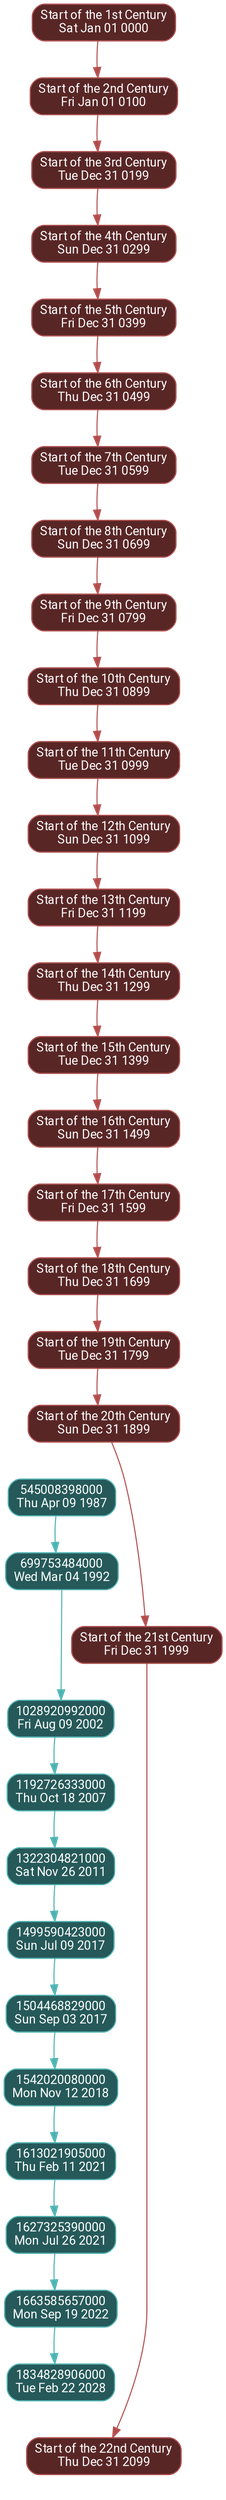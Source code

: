 digraph timeline {
    node [fontname="Segoe UI,Roboto,Oxygen-Sans,Ubuntu,Cantarell,Helvetica Neue,sans-serif"; fontsize="12";];
    edge [fontname="Segoe UI,Roboto,Oxygen-Sans,Ubuntu,Cantarell,Helvetica Neue,sans-serif"; fontsize="12";];
    bgcolor="transparent";
    comment=" ";
    fontname="Segoe UI,Roboto,Oxygen-Sans,Ubuntu,Cantarell,Helvetica Neue,sans-serif";
    fontsize="12";
    label=" ";
    rankdir="TD";
    ranksep="0.5";
    tooltip=" ";
    1 [class="ted2546d8e4fa6648"; color="#B24C4CFF"; fillcolor="#592626FF"; fontcolor="#FFFFFFFF"; id="Z0000-01-01-0"; label=<Start of the 1st Century<BR ALIGN="CENTER"/>Sat Jan 01 0000>; penwidth="1"; shape="box"; style="solid,rounded,filled"; tooltip="-1988y -215d -23h -13m -18s since Thu Apr 09 1987\n2026y 292d ago"; ts="-62167219200000";];
    2 [class="ted2546d8e4fa6648"; color="#B24C4CFF"; fillcolor="#592626FF"; fontcolor="#FFFFFFFF"; id="Z0100-01-01-0"; label=<Start of the 2nd Century<BR ALIGN="CENTER"/>Fri Jan 01 0100>; penwidth="1"; shape="box"; style="solid,rounded,filled"; tooltip="-1888y -190d -23h -13m -18s since Thu Apr 09 1987\n1926y 267d ago"; ts="-59011459200000";];
    3 [class="ted2546d8e4fa6648"; color="#B24C4CFF"; fillcolor="#592626FF"; fontcolor="#FFFFFFFF"; id="Z0199-12-31-0"; label=<Start of the 3rd Century<BR ALIGN="CENTER"/>Tue Dec 31 0199>; penwidth="1"; shape="box"; style="solid,rounded,filled"; tooltip="-1788y -167d -23h -13m -18s since Thu Apr 09 1987\n1826y 244d ago"; ts="-55855872000000";];
    4 [class="ted2546d8e4fa6648"; color="#B24C4CFF"; fillcolor="#592626FF"; fontcolor="#FFFFFFFF"; id="Z0299-12-31-0"; label=<Start of the 4th Century<BR ALIGN="CENTER"/>Sun Dec 31 0299>; penwidth="1"; shape="box"; style="solid,rounded,filled"; tooltip="-1688y -143d -23h -13m -18s since Thu Apr 09 1987\n1726y 220d ago"; ts="-52700198400000";];
    5 [class="ted2546d8e4fa6648"; color="#B24C4CFF"; fillcolor="#592626FF"; fontcolor="#FFFFFFFF"; id="Z0399-12-31-0"; label=<Start of the 5th Century<BR ALIGN="CENTER"/>Fri Dec 31 0399>; penwidth="1"; shape="box"; style="solid,rounded,filled"; tooltip="-1588y -119d -23h -13m -18s since Thu Apr 09 1987\n1626y 196d ago"; ts="-49544524800000";];
    6 [class="ted2546d8e4fa6648"; color="#B24C4CFF"; fillcolor="#592626FF"; fontcolor="#FFFFFFFF"; id="Z0499-12-31-0"; label=<Start of the 6th Century<BR ALIGN="CENTER"/>Thu Dec 31 0499>; penwidth="1"; shape="box"; style="solid,rounded,filled"; tooltip="-1488y -94d -23h -13m -18s since Thu Apr 09 1987\n1526y 171d ago"; ts="-46388764800000";];
    7 [class="ted2546d8e4fa6648"; color="#B24C4CFF"; fillcolor="#592626FF"; fontcolor="#FFFFFFFF"; id="Z0599-12-31-0"; label=<Start of the 7th Century<BR ALIGN="CENTER"/>Tue Dec 31 0599>; penwidth="1"; shape="box"; style="solid,rounded,filled"; tooltip="-1388y -70d -23h -13m -18s since Thu Apr 09 1987\n1426y 147d ago"; ts="-43233091200000";];
    8 [class="ted2546d8e4fa6648"; color="#B24C4CFF"; fillcolor="#592626FF"; fontcolor="#FFFFFFFF"; id="Z0699-12-31-0"; label=<Start of the 8th Century<BR ALIGN="CENTER"/>Sun Dec 31 0699>; penwidth="1"; shape="box"; style="solid,rounded,filled"; tooltip="-1288y -46d -23h -13m -18s since Thu Apr 09 1987\n1326y 123d ago"; ts="-40077417600000";];
    9 [class="ted2546d8e4fa6648"; color="#B24C4CFF"; fillcolor="#592626FF"; fontcolor="#FFFFFFFF"; id="Z0799-12-31-0"; label=<Start of the 9th Century<BR ALIGN="CENTER"/>Fri Dec 31 0799>; penwidth="1"; shape="box"; style="solid,rounded,filled"; tooltip="-1188y -22d -23h -13m -18s since Thu Apr 09 1987\n1226y 99d ago"; ts="-36921744000000";];
    10 [class="ted2546d8e4fa6648"; color="#B24C4CFF"; fillcolor="#592626FF"; fontcolor="#FFFFFFFF"; id="Z0899-12-31-0"; label=<Start of the 10th Century<BR ALIGN="CENTER"/>Thu Dec 31 0899>; penwidth="1"; shape="box"; style="solid,rounded,filled"; tooltip="-1087y -362d -23h -13m -18s since Thu Apr 09 1987\n1126y 74d ago"; ts="-33765984000000";];
    11 [class="ted2546d8e4fa6648"; color="#B24C4CFF"; fillcolor="#592626FF"; fontcolor="#FFFFFFFF"; id="Z0999-12-31-0"; label=<Start of the 11th Century<BR ALIGN="CENTER"/>Tue Dec 31 0999>; penwidth="1"; shape="box"; style="solid,rounded,filled"; tooltip="-987y -338d -23h -13m -18s since Thu Apr 09 1987\n1026y 50d ago"; ts="-30610310400000";];
    12 [class="ted2546d8e4fa6648"; color="#B24C4CFF"; fillcolor="#592626FF"; fontcolor="#FFFFFFFF"; id="Z1099-12-31-0"; label=<Start of the 12th Century<BR ALIGN="CENTER"/>Sun Dec 31 1099>; penwidth="1"; shape="box"; style="solid,rounded,filled"; tooltip="-887y -314d -23h -13m -18s since Thu Apr 09 1987\n926y 26d ago"; ts="-27454636800000";];
    13 [class="ted2546d8e4fa6648"; color="#B24C4CFF"; fillcolor="#592626FF"; fontcolor="#FFFFFFFF"; id="Z1199-12-31-0"; label=<Start of the 13th Century<BR ALIGN="CENTER"/>Fri Dec 31 1199>; penwidth="1"; shape="box"; style="solid,rounded,filled"; tooltip="-787y -290d -23h -13m -18s since Thu Apr 09 1987\n826y 2d ago"; ts="-24298963200000";];
    14 [class="ted2546d8e4fa6648"; color="#B24C4CFF"; fillcolor="#592626FF"; fontcolor="#FFFFFFFF"; id="Z1299-12-31-0"; label=<Start of the 14th Century<BR ALIGN="CENTER"/>Thu Dec 31 1299>; penwidth="1"; shape="box"; style="solid,rounded,filled"; tooltip="-687y -265d -23h -13m -18s since Thu Apr 09 1987\n725y 342d ago"; ts="-21143203200000";];
    15 [class="ted2546d8e4fa6648"; color="#B24C4CFF"; fillcolor="#592626FF"; fontcolor="#FFFFFFFF"; id="Z1399-12-31-0"; label=<Start of the 15th Century<BR ALIGN="CENTER"/>Tue Dec 31 1399>; penwidth="1"; shape="box"; style="solid,rounded,filled"; tooltip="-587y -241d -23h -13m -18s since Thu Apr 09 1987\n625y 318d ago"; ts="-17987529600000";];
    16 [class="ted2546d8e4fa6648"; color="#B24C4CFF"; fillcolor="#592626FF"; fontcolor="#FFFFFFFF"; id="Z1499-12-31-0"; label=<Start of the 16th Century<BR ALIGN="CENTER"/>Sun Dec 31 1499>; penwidth="1"; shape="box"; style="solid,rounded,filled"; tooltip="-487y -217d -23h -13m -18s since Thu Apr 09 1987\n525y 294d ago"; ts="-14831856000000";];
    17 [class="ted2546d8e4fa6648"; color="#B24C4CFF"; fillcolor="#592626FF"; fontcolor="#FFFFFFFF"; id="Z1599-12-31-0"; label=<Start of the 17th Century<BR ALIGN="CENTER"/>Fri Dec 31 1599>; penwidth="1"; shape="box"; style="solid,rounded,filled"; tooltip="-387y -193d -23h -13m -18s since Thu Apr 09 1987\n425y 270d ago"; ts="-11676182400000";];
    18 [class="ted2546d8e4fa6648"; color="#B24C4CFF"; fillcolor="#592626FF"; fontcolor="#FFFFFFFF"; id="Z1699-12-31-0"; label=<Start of the 18th Century<BR ALIGN="CENTER"/>Thu Dec 31 1699>; penwidth="1"; shape="box"; style="solid,rounded,filled"; tooltip="-287y -168d -23h -13m -18s since Thu Apr 09 1987\n325y 245d ago"; ts="-8520422400000";];
    19 [class="ted2546d8e4fa6648"; color="#B24C4CFF"; fillcolor="#592626FF"; fontcolor="#FFFFFFFF"; id="Z1799-12-31-0"; label=<Start of the 19th Century<BR ALIGN="CENTER"/>Tue Dec 31 1799>; penwidth="1"; shape="box"; style="solid,rounded,filled"; tooltip="-187y -144d -23h -13m -18s since Thu Apr 09 1987\n225y 221d ago"; ts="-5364748800000";];
    20 [class="ted2546d8e4fa6648"; color="#B24C4CFF"; fillcolor="#592626FF"; fontcolor="#FFFFFFFF"; id="Z1899-12-31-0"; label=<Start of the 20th Century<BR ALIGN="CENTER"/>Sun Dec 31 1899>; penwidth="1"; shape="box"; style="solid,rounded,filled"; tooltip="-87y -120d -23h -13m -18s since Thu Apr 09 1987\n125y 197d ago"; ts="-2209075200000";];
    21 [class="teb2b2475ab050fb7"; color="#4CB2B2FF"; fillcolor="#265959FF"; fontcolor="#FFFFFFFF"; id="Z1987-04-09-0"; label=<545008398000<BR ALIGN="CENTER"/>Thu Apr 09 1987>; penwidth="1"; shape="box"; style="solid,rounded,filled"; tooltip="-23h -13m -18s since Thu Apr 09 1987\n38y 77d ago"; ts="544924800000";];
    22 [class="teb2b2475ab050fb7"; color="#4CB2B2FF"; fillcolor="#265959FF"; fontcolor="#FFFFFFFF"; id="Z1992-03-04-0"; label=<699753484000<BR ALIGN="CENTER"/>Wed Mar 04 1992>; penwidth="1"; shape="box"; style="solid,rounded,filled"; tooltip="4y 330d 46m 42s since Thu Apr 09 1987\n33y 111d ago"; ts="699667200000";];
    23 [class="ted2546d8e4fa6648"; color="#B24C4CFF"; fillcolor="#592626FF"; fontcolor="#FFFFFFFF"; id="Z1999-12-31-0"; label=<Start of the 21st Century<BR ALIGN="CENTER"/>Fri Dec 31 1999>; penwidth="1"; shape="box"; style="solid,rounded,filled"; tooltip="12y 268d 46m 42s since Thu Apr 09 1987\n25y 173d ago"; ts="946598400000";];
    24 [class="teb2b2475ab050fb7"; color="#4CB2B2FF"; fillcolor="#265959FF"; fontcolor="#FFFFFFFF"; id="Z2002-08-09-0"; label=<1028920992000<BR ALIGN="CENTER"/>Fri Aug 09 2002>; penwidth="1"; shape="box"; style="solid,rounded,filled"; tooltip="15y 125d 46m 42s since Thu Apr 09 1987\n22y 316d ago"; ts="1028851200000";];
    25 [class="teb2b2475ab050fb7"; color="#4CB2B2FF"; fillcolor="#265959FF"; fontcolor="#FFFFFFFF"; id="Z2007-10-18-0"; label=<1192726333000<BR ALIGN="CENTER"/>Thu Oct 18 2007>; penwidth="1"; shape="box"; style="solid,rounded,filled"; tooltip="20y 196d 46m 42s since Thu Apr 09 1987\n17y 245d ago"; ts="1192665600000";];
    26 [class="teb2b2475ab050fb7"; color="#4CB2B2FF"; fillcolor="#265959FF"; fontcolor="#FFFFFFFF"; id="Z2011-11-26-0"; label=<1322304821000<BR ALIGN="CENTER"/>Sat Nov 26 2011>; penwidth="1"; shape="box"; style="solid,rounded,filled"; tooltip="24y 236d 46m 42s since Thu Apr 09 1987\n13y 205d ago"; ts="1322265600000";];
    27 [class="teb2b2475ab050fb7"; color="#4CB2B2FF"; fillcolor="#265959FF"; fontcolor="#FFFFFFFF"; id="Z2017-07-09-0"; label=<1499590423000<BR ALIGN="CENTER"/>Sun Jul 09 2017>; penwidth="1"; shape="box"; style="solid,rounded,filled"; tooltip="30y 98d 46m 42s since Thu Apr 09 1987\n7y 343d ago"; ts="1499558400000";];
    28 [class="teb2b2475ab050fb7"; color="#4CB2B2FF"; fillcolor="#265959FF"; fontcolor="#FFFFFFFF"; id="Z2017-09-03-0"; label=<1504468829000<BR ALIGN="CENTER"/>Sun Sep 03 2017>; penwidth="1"; shape="box"; style="solid,rounded,filled"; tooltip="30y 154d 46m 42s since Thu Apr 09 1987\n7y 287d ago"; ts="1504396800000";];
    29 [class="teb2b2475ab050fb7"; color="#4CB2B2FF"; fillcolor="#265959FF"; fontcolor="#FFFFFFFF"; id="Z2018-11-12-0"; label=<1542020080000<BR ALIGN="CENTER"/>Mon Nov 12 2018>; penwidth="1"; shape="box"; style="solid,rounded,filled"; tooltip="31y 224d 46m 42s since Thu Apr 09 1987\n6y 217d ago"; ts="1541980800000";];
    30 [class="teb2b2475ab050fb7"; color="#4CB2B2FF"; fillcolor="#265959FF"; fontcolor="#FFFFFFFF"; id="Z2021-02-11-0"; label=<1613021905000<BR ALIGN="CENTER"/>Thu Feb 11 2021>; penwidth="1"; shape="box"; style="solid,rounded,filled"; tooltip="33y 316d 46m 42s since Thu Apr 09 1987\n4y 125d ago"; ts="1613001600000";];
    31 [class="teb2b2475ab050fb7"; color="#4CB2B2FF"; fillcolor="#265959FF"; fontcolor="#FFFFFFFF"; id="Z2021-07-26-0"; label=<1627325390000<BR ALIGN="CENTER"/>Mon Jul 26 2021>; penwidth="1"; shape="box"; style="solid,rounded,filled"; tooltip="34y 116d 46m 42s since Thu Apr 09 1987\n3y 325d ago"; ts="1627257600000";];
    32 [class="teb2b2475ab050fb7"; color="#4CB2B2FF"; fillcolor="#265959FF"; fontcolor="#FFFFFFFF"; id="Z2022-09-19-0"; label=<1663585657000<BR ALIGN="CENTER"/>Mon Sep 19 2022>; penwidth="1"; shape="box"; style="solid,rounded,filled"; tooltip="35y 171d 46m 42s since Thu Apr 09 1987\n2y 270d ago"; ts="1663545600000";];
    33 [class="teb2b2475ab050fb7"; color="#4CB2B2FF"; fillcolor="#265959FF"; fontcolor="#FFFFFFFF"; id="Z2028-02-22-0"; label=<1834828906000<BR ALIGN="CENTER"/>Tue Feb 22 2028>; penwidth="1"; shape="box"; style="solid,rounded,filled"; tooltip="40y 328d 46m 42s since Thu Apr 09 1987\n-2y -252d ago"; ts="1834790400000";];
    34 [class="ted2546d8e4fa6648"; color="#B24C4CFF"; fillcolor="#592626FF"; fontcolor="#FFFFFFFF"; id="Z2099-12-31-0"; label=<Start of the 22nd Century<BR ALIGN="CENTER"/>Thu Dec 31 2099>; penwidth="1"; shape="box"; style="solid,rounded,filled"; tooltip="112y 293d 46m 42s since Thu Apr 09 1987\n-74y -217d ago"; ts="4102358400000";];
    21 -> 22 [color="#4CB2B2FF"; penwidth="1"; samehead="0"; sametail="0"; style="solid"; tooltip="4y 331d passed";];
    22 -> 24 [color="#4CB2B2FF"; penwidth="1"; samehead="0"; sametail="0"; style="solid"; tooltip="10y 160d passed";];
    24 -> 25 [color="#4CB2B2FF"; penwidth="1"; samehead="0"; sametail="0"; style="solid"; tooltip="5y 71d passed";];
    25 -> 26 [color="#4CB2B2FF"; penwidth="1"; samehead="0"; sametail="0"; style="solid"; tooltip="4y 40d passed";];
    26 -> 27 [color="#4CB2B2FF"; penwidth="1"; samehead="0"; sametail="0"; style="solid"; tooltip="5y 227d passed";];
    27 -> 28 [color="#4CB2B2FF"; penwidth="1"; samehead="0"; sametail="0"; style="solid"; tooltip="56d passed";];
    28 -> 29 [color="#4CB2B2FF"; penwidth="1"; samehead="0"; sametail="0"; style="solid"; tooltip="1y 70d passed";];
    29 -> 30 [color="#4CB2B2FF"; penwidth="1"; samehead="0"; sametail="0"; style="solid"; tooltip="2y 92d passed";];
    30 -> 31 [color="#4CB2B2FF"; penwidth="1"; samehead="0"; sametail="0"; style="solid"; tooltip="165d passed";];
    31 -> 32 [color="#4CB2B2FF"; penwidth="1"; samehead="0"; sametail="0"; style="solid"; tooltip="1y 55d passed";];
    32 -> 33 [color="#4CB2B2FF"; penwidth="1"; samehead="0"; sametail="0"; style="solid"; tooltip="5y 157d passed";];
    1 -> 2 [color="#B24C4CFF"; penwidth="1"; samehead="1"; sametail="1"; style="solid"; tooltip="100y 25d passed";];
    2 -> 3 [color="#B24C4CFF"; penwidth="1"; samehead="1"; sametail="1"; style="solid"; tooltip="100y 23d passed";];
    3 -> 4 [color="#B24C4CFF"; penwidth="1"; samehead="1"; sametail="1"; style="solid"; tooltip="100y 24d passed";];
    4 -> 5 [color="#B24C4CFF"; penwidth="1"; samehead="1"; sametail="1"; style="solid"; tooltip="100y 24d passed";];
    5 -> 6 [color="#B24C4CFF"; penwidth="1"; samehead="1"; sametail="1"; style="solid"; tooltip="100y 25d passed";];
    6 -> 7 [color="#B24C4CFF"; penwidth="1"; samehead="1"; sametail="1"; style="solid"; tooltip="100y 24d passed";];
    7 -> 8 [color="#B24C4CFF"; penwidth="1"; samehead="1"; sametail="1"; style="solid"; tooltip="100y 24d passed";];
    8 -> 9 [color="#B24C4CFF"; penwidth="1"; samehead="1"; sametail="1"; style="solid"; tooltip="100y 24d passed";];
    9 -> 10 [color="#B24C4CFF"; penwidth="1"; samehead="1"; sametail="1"; style="solid"; tooltip="100y 25d passed";];
    10 -> 11 [color="#B24C4CFF"; penwidth="1"; samehead="1"; sametail="1"; style="solid"; tooltip="100y 24d passed";];
    11 -> 12 [color="#B24C4CFF"; penwidth="1"; samehead="1"; sametail="1"; style="solid"; tooltip="100y 24d passed";];
    12 -> 13 [color="#B24C4CFF"; penwidth="1"; samehead="1"; sametail="1"; style="solid"; tooltip="100y 24d passed";];
    13 -> 14 [color="#B24C4CFF"; penwidth="1"; samehead="1"; sametail="1"; style="solid"; tooltip="100y 25d passed";];
    14 -> 15 [color="#B24C4CFF"; penwidth="1"; samehead="1"; sametail="1"; style="solid"; tooltip="100y 24d passed";];
    15 -> 16 [color="#B24C4CFF"; penwidth="1"; samehead="1"; sametail="1"; style="solid"; tooltip="100y 24d passed";];
    16 -> 17 [color="#B24C4CFF"; penwidth="1"; samehead="1"; sametail="1"; style="solid"; tooltip="100y 24d passed";];
    17 -> 18 [color="#B24C4CFF"; penwidth="1"; samehead="1"; sametail="1"; style="solid"; tooltip="100y 25d passed";];
    18 -> 19 [color="#B24C4CFF"; penwidth="1"; samehead="1"; sametail="1"; style="solid"; tooltip="100y 24d passed";];
    19 -> 20 [color="#B24C4CFF"; penwidth="1"; samehead="1"; sametail="1"; style="solid"; tooltip="100y 24d passed";];
    20 -> 23 [color="#B24C4CFF"; penwidth="1"; samehead="1"; sametail="1"; style="solid"; tooltip="100y 24d passed";];
    23 -> 34 [color="#B24C4CFF"; penwidth="1"; samehead="1"; sametail="1"; style="solid"; tooltip="100y 25d passed";];
    1 -> 2 [style="invis";];
    2 -> 3 [style="invis";];
    3 -> 4 [style="invis";];
    4 -> 5 [style="invis";];
    5 -> 6 [style="invis";];
    6 -> 7 [style="invis";];
    7 -> 8 [style="invis";];
    8 -> 9 [style="invis";];
    9 -> 10 [style="invis";];
    10 -> 11 [style="invis";];
    11 -> 12 [style="invis";];
    12 -> 13 [style="invis";];
    13 -> 14 [style="invis";];
    14 -> 15 [style="invis";];
    15 -> 16 [style="invis";];
    16 -> 17 [style="invis";];
    17 -> 18 [style="invis";];
    18 -> 19 [style="invis";];
    19 -> 20 [style="invis";];
    20 -> 21 [style="invis";];
    21 -> 22 [style="invis";];
    22 -> 23 [style="invis";];
    23 -> 24 [style="invis";];
    24 -> 25 [style="invis";];
    25 -> 26 [style="invis";];
    26 -> 27 [style="invis";];
    27 -> 28 [style="invis";];
    28 -> 29 [style="invis";];
    29 -> 30 [style="invis";];
    30 -> 31 [style="invis";];
    31 -> 32 [style="invis";];
    32 -> 33 [style="invis";];
    33 -> 34 [style="invis";];
}